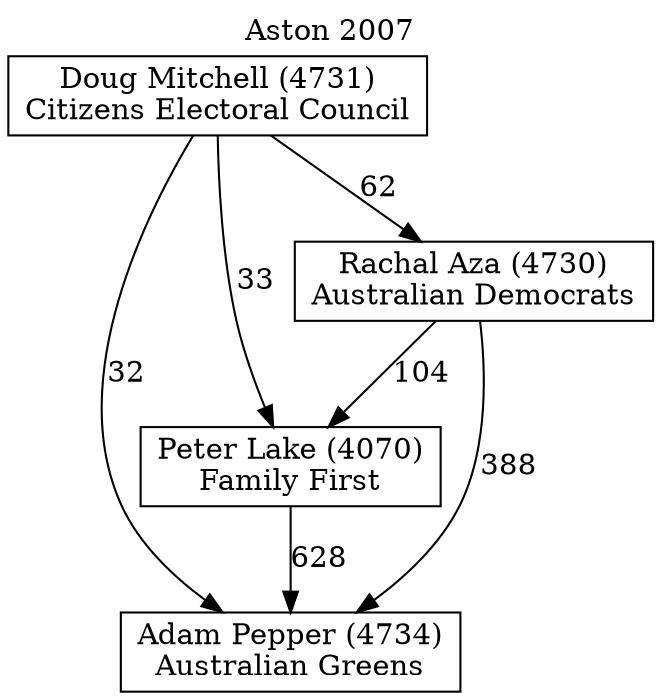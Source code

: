 // House preference flow
digraph "Adam Pepper (4734)_Aston_2007" {
	graph [label="Aston 2007" labelloc=t mclimit=10]
	node [shape=box]
	"Adam Pepper (4734)" [label="Adam Pepper (4734)
Australian Greens"]
	"Doug Mitchell (4731)" [label="Doug Mitchell (4731)
Citizens Electoral Council"]
	"Peter Lake (4070)" [label="Peter Lake (4070)
Family First"]
	"Rachal Aza (4730)" [label="Rachal Aza (4730)
Australian Democrats"]
	"Doug Mitchell (4731)" -> "Adam Pepper (4734)" [label=32]
	"Doug Mitchell (4731)" -> "Peter Lake (4070)" [label=33]
	"Doug Mitchell (4731)" -> "Rachal Aza (4730)" [label=62]
	"Peter Lake (4070)" -> "Adam Pepper (4734)" [label=628]
	"Rachal Aza (4730)" -> "Adam Pepper (4734)" [label=388]
	"Rachal Aza (4730)" -> "Peter Lake (4070)" [label=104]
}
